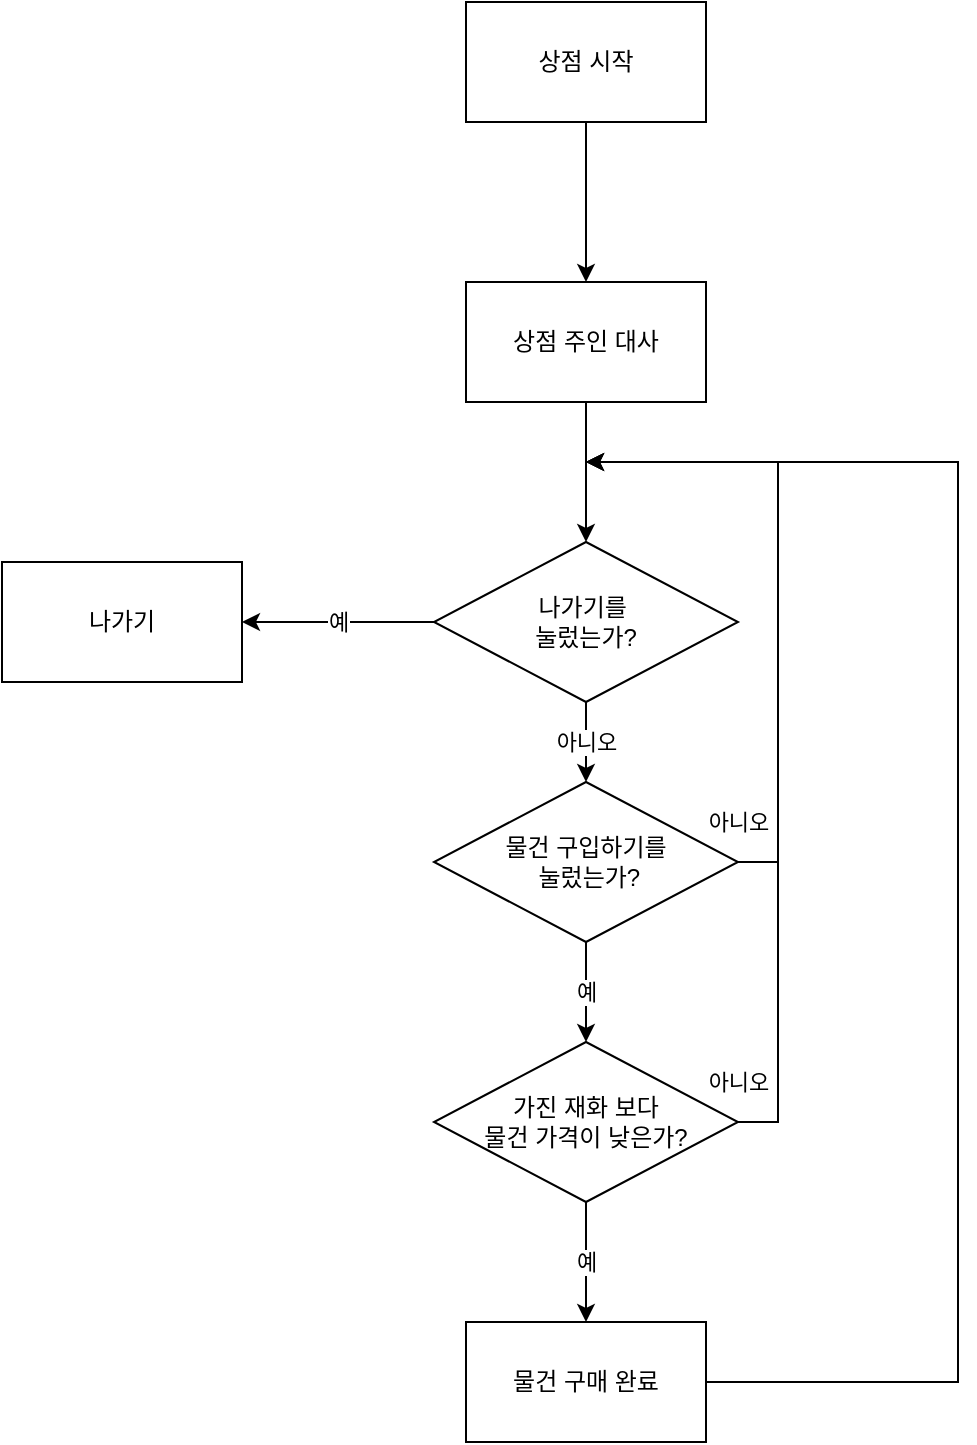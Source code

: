 <mxfile version="24.8.3">
  <diagram name="페이지-1" id="1gX-pNL0SyD8wLMYCmfp">
    <mxGraphModel dx="1113" dy="679" grid="1" gridSize="10" guides="1" tooltips="1" connect="1" arrows="1" fold="1" page="1" pageScale="1" pageWidth="827" pageHeight="1169" math="0" shadow="0">
      <root>
        <mxCell id="0" />
        <mxCell id="1" parent="0" />
        <mxCell id="PVpS6hmHOcwL10QfBA_1-4" value="" style="edgeStyle=orthogonalEdgeStyle;rounded=0;orthogonalLoop=1;jettySize=auto;html=1;" edge="1" parent="1" source="PVpS6hmHOcwL10QfBA_1-2" target="PVpS6hmHOcwL10QfBA_1-3">
          <mxGeometry relative="1" as="geometry" />
        </mxCell>
        <mxCell id="PVpS6hmHOcwL10QfBA_1-2" value="상점 시작" style="rounded=0;whiteSpace=wrap;html=1;" vertex="1" parent="1">
          <mxGeometry x="354" y="60" width="120" height="60" as="geometry" />
        </mxCell>
        <mxCell id="PVpS6hmHOcwL10QfBA_1-16" value="" style="edgeStyle=orthogonalEdgeStyle;rounded=0;orthogonalLoop=1;jettySize=auto;html=1;" edge="1" parent="1" source="PVpS6hmHOcwL10QfBA_1-3" target="PVpS6hmHOcwL10QfBA_1-15">
          <mxGeometry relative="1" as="geometry" />
        </mxCell>
        <mxCell id="PVpS6hmHOcwL10QfBA_1-3" value="상점 주인 대사" style="rounded=0;whiteSpace=wrap;html=1;" vertex="1" parent="1">
          <mxGeometry x="354" y="200" width="120" height="60" as="geometry" />
        </mxCell>
        <mxCell id="PVpS6hmHOcwL10QfBA_1-12" value="예" style="edgeStyle=orthogonalEdgeStyle;rounded=0;orthogonalLoop=1;jettySize=auto;html=1;" edge="1" parent="1" source="PVpS6hmHOcwL10QfBA_1-7" target="PVpS6hmHOcwL10QfBA_1-11">
          <mxGeometry relative="1" as="geometry" />
        </mxCell>
        <mxCell id="PVpS6hmHOcwL10QfBA_1-19" value="아니오" style="edgeStyle=orthogonalEdgeStyle;rounded=0;orthogonalLoop=1;jettySize=auto;html=1;exitX=1;exitY=0.5;exitDx=0;exitDy=0;" edge="1" parent="1" source="PVpS6hmHOcwL10QfBA_1-7">
          <mxGeometry x="-0.747" y="20" relative="1" as="geometry">
            <mxPoint x="414" y="290" as="targetPoint" />
            <Array as="points">
              <mxPoint x="510" y="490" />
              <mxPoint x="510" y="290" />
              <mxPoint x="490" y="290" />
            </Array>
            <mxPoint as="offset" />
          </mxGeometry>
        </mxCell>
        <mxCell id="PVpS6hmHOcwL10QfBA_1-7" value="물건 구입하기를&lt;div&gt;&lt;span style=&quot;background-color: initial;&quot;&gt;&amp;nbsp;눌렀는가?&lt;/span&gt;&lt;/div&gt;" style="rhombus;whiteSpace=wrap;html=1;rounded=0;" vertex="1" parent="1">
          <mxGeometry x="338" y="450" width="152" height="80" as="geometry" />
        </mxCell>
        <mxCell id="PVpS6hmHOcwL10QfBA_1-14" value="예" style="edgeStyle=orthogonalEdgeStyle;rounded=0;orthogonalLoop=1;jettySize=auto;html=1;" edge="1" parent="1" source="PVpS6hmHOcwL10QfBA_1-11" target="PVpS6hmHOcwL10QfBA_1-13">
          <mxGeometry relative="1" as="geometry" />
        </mxCell>
        <mxCell id="PVpS6hmHOcwL10QfBA_1-20" value="아니오" style="edgeStyle=orthogonalEdgeStyle;rounded=0;orthogonalLoop=1;jettySize=auto;html=1;exitX=1;exitY=0.5;exitDx=0;exitDy=0;" edge="1" parent="1" source="PVpS6hmHOcwL10QfBA_1-11">
          <mxGeometry x="-0.821" y="20" relative="1" as="geometry">
            <mxPoint x="414" y="290" as="targetPoint" />
            <Array as="points">
              <mxPoint x="510" y="620" />
              <mxPoint x="510" y="290" />
            </Array>
            <mxPoint as="offset" />
          </mxGeometry>
        </mxCell>
        <mxCell id="PVpS6hmHOcwL10QfBA_1-11" value="가진 재화 보다&lt;div&gt;물건 가격이 낮은가?&lt;/div&gt;" style="rhombus;whiteSpace=wrap;html=1;rounded=0;" vertex="1" parent="1">
          <mxGeometry x="338" y="580" width="152" height="80" as="geometry" />
        </mxCell>
        <mxCell id="PVpS6hmHOcwL10QfBA_1-23" style="edgeStyle=orthogonalEdgeStyle;rounded=0;orthogonalLoop=1;jettySize=auto;html=1;exitX=1;exitY=0.5;exitDx=0;exitDy=0;" edge="1" parent="1" source="PVpS6hmHOcwL10QfBA_1-13">
          <mxGeometry relative="1" as="geometry">
            <mxPoint x="414" y="290" as="targetPoint" />
            <Array as="points">
              <mxPoint x="600" y="750" />
              <mxPoint x="600" y="290" />
            </Array>
          </mxGeometry>
        </mxCell>
        <mxCell id="PVpS6hmHOcwL10QfBA_1-13" value="물건 구매 완료" style="whiteSpace=wrap;html=1;rounded=0;" vertex="1" parent="1">
          <mxGeometry x="354" y="720" width="120" height="60" as="geometry" />
        </mxCell>
        <mxCell id="PVpS6hmHOcwL10QfBA_1-18" value="아니오" style="edgeStyle=orthogonalEdgeStyle;rounded=0;orthogonalLoop=1;jettySize=auto;html=1;exitX=0.5;exitY=1;exitDx=0;exitDy=0;entryX=0.5;entryY=0;entryDx=0;entryDy=0;" edge="1" parent="1" source="PVpS6hmHOcwL10QfBA_1-15" target="PVpS6hmHOcwL10QfBA_1-7">
          <mxGeometry relative="1" as="geometry" />
        </mxCell>
        <mxCell id="PVpS6hmHOcwL10QfBA_1-22" value="예" style="edgeStyle=orthogonalEdgeStyle;rounded=0;orthogonalLoop=1;jettySize=auto;html=1;" edge="1" parent="1" source="PVpS6hmHOcwL10QfBA_1-15" target="PVpS6hmHOcwL10QfBA_1-21">
          <mxGeometry relative="1" as="geometry" />
        </mxCell>
        <mxCell id="PVpS6hmHOcwL10QfBA_1-15" value="나가기를&amp;nbsp;&lt;div&gt;눌렀는가?&lt;/div&gt;" style="rhombus;whiteSpace=wrap;html=1;rounded=0;" vertex="1" parent="1">
          <mxGeometry x="338" y="330" width="152" height="80" as="geometry" />
        </mxCell>
        <mxCell id="PVpS6hmHOcwL10QfBA_1-21" value="나가기" style="whiteSpace=wrap;html=1;rounded=0;" vertex="1" parent="1">
          <mxGeometry x="122" y="340" width="120" height="60" as="geometry" />
        </mxCell>
      </root>
    </mxGraphModel>
  </diagram>
</mxfile>
